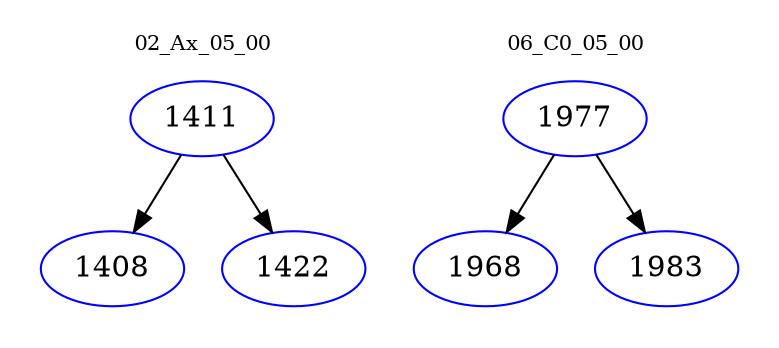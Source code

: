 digraph{
subgraph cluster_0 {
color = white
label = "02_Ax_05_00";
fontsize=10;
T0_1411 [label="1411", color="blue"]
T0_1411 -> T0_1408 [color="black"]
T0_1408 [label="1408", color="blue"]
T0_1411 -> T0_1422 [color="black"]
T0_1422 [label="1422", color="blue"]
}
subgraph cluster_1 {
color = white
label = "06_C0_05_00";
fontsize=10;
T1_1977 [label="1977", color="blue"]
T1_1977 -> T1_1968 [color="black"]
T1_1968 [label="1968", color="blue"]
T1_1977 -> T1_1983 [color="black"]
T1_1983 [label="1983", color="blue"]
}
}
